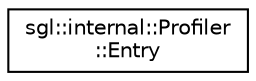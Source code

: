 digraph "Graphical Class Hierarchy"
{
 // INTERACTIVE_SVG=YES
 // LATEX_PDF_SIZE
  edge [fontname="Helvetica",fontsize="10",labelfontname="Helvetica",labelfontsize="10"];
  node [fontname="Helvetica",fontsize="10",shape=record];
  rankdir="LR";
  Node0 [label="sgl::internal::Profiler\l::Entry",height=0.2,width=0.4,color="black", fillcolor="white", style="filled",URL="$de/d66/structsgl_1_1internal_1_1Profiler_1_1Entry.html",tooltip=" "];
}
